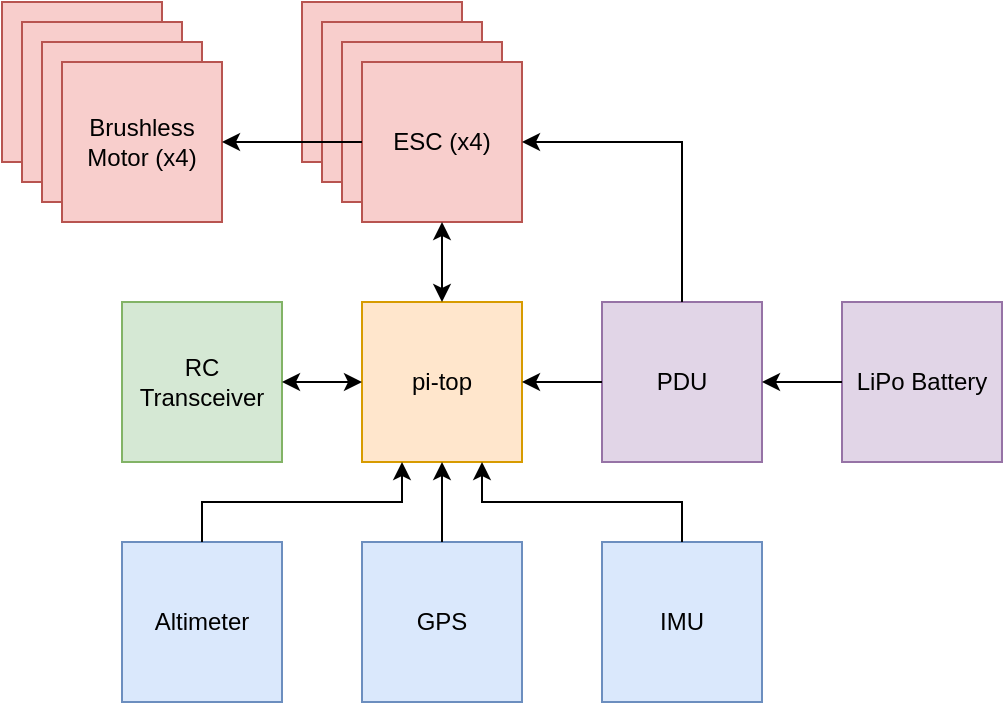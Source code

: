 <mxfile version="20.2.7" type="github">
  <diagram id="ONcVh2yizlOqIIvzixQH" name="Page-1">
    <mxGraphModel dx="1116" dy="739" grid="1" gridSize="10" guides="1" tooltips="1" connect="1" arrows="1" fold="1" page="1" pageScale="1" pageWidth="850" pageHeight="1100" math="0" shadow="0">
      <root>
        <mxCell id="0" />
        <mxCell id="1" parent="0" />
        <mxCell id="s_zpkIQjAnZvUBsgSC-1-1" value="pi-top" style="whiteSpace=wrap;html=1;aspect=fixed;fillColor=#ffe6cc;strokeColor=#d79b00;" vertex="1" parent="1">
          <mxGeometry x="400" y="320" width="80" height="80" as="geometry" />
        </mxCell>
        <mxCell id="s_zpkIQjAnZvUBsgSC-1-7" value="" style="group;" vertex="1" connectable="0" parent="1">
          <mxGeometry x="370" y="170" width="110" height="110" as="geometry" />
        </mxCell>
        <mxCell id="s_zpkIQjAnZvUBsgSC-1-3" value="" style="whiteSpace=wrap;html=1;aspect=fixed;fillColor=#f8cecc;strokeColor=#b85450;" vertex="1" parent="s_zpkIQjAnZvUBsgSC-1-7">
          <mxGeometry width="80" height="80" as="geometry" />
        </mxCell>
        <mxCell id="s_zpkIQjAnZvUBsgSC-1-4" value="" style="whiteSpace=wrap;html=1;aspect=fixed;fillColor=#f8cecc;strokeColor=#b85450;" vertex="1" parent="s_zpkIQjAnZvUBsgSC-1-7">
          <mxGeometry x="10" y="10" width="80" height="80" as="geometry" />
        </mxCell>
        <mxCell id="s_zpkIQjAnZvUBsgSC-1-5" value="" style="whiteSpace=wrap;html=1;aspect=fixed;fillColor=#f8cecc;strokeColor=#b85450;" vertex="1" parent="s_zpkIQjAnZvUBsgSC-1-7">
          <mxGeometry x="20" y="20" width="80" height="80" as="geometry" />
        </mxCell>
        <mxCell id="s_zpkIQjAnZvUBsgSC-1-6" value="ESC (x4)" style="whiteSpace=wrap;html=1;aspect=fixed;fillColor=#f8cecc;strokeColor=#b85450;" vertex="1" parent="s_zpkIQjAnZvUBsgSC-1-7">
          <mxGeometry x="30" y="30" width="80" height="80" as="geometry" />
        </mxCell>
        <mxCell id="s_zpkIQjAnZvUBsgSC-1-8" value="IMU" style="whiteSpace=wrap;html=1;aspect=fixed;fillColor=#dae8fc;strokeColor=#6c8ebf;" vertex="1" parent="1">
          <mxGeometry x="520" y="440" width="80" height="80" as="geometry" />
        </mxCell>
        <mxCell id="s_zpkIQjAnZvUBsgSC-1-9" value="GPS" style="whiteSpace=wrap;html=1;aspect=fixed;fillColor=#dae8fc;strokeColor=#6c8ebf;" vertex="1" parent="1">
          <mxGeometry x="400" y="440" width="80" height="80" as="geometry" />
        </mxCell>
        <mxCell id="s_zpkIQjAnZvUBsgSC-1-10" value="Altimeter" style="whiteSpace=wrap;html=1;aspect=fixed;fillColor=#dae8fc;strokeColor=#6c8ebf;" vertex="1" parent="1">
          <mxGeometry x="280" y="440" width="80" height="80" as="geometry" />
        </mxCell>
        <mxCell id="s_zpkIQjAnZvUBsgSC-1-11" value="" style="endArrow=classic;startArrow=classic;html=1;rounded=0;entryX=0.5;entryY=1;entryDx=0;entryDy=0;exitX=0.5;exitY=0;exitDx=0;exitDy=0;" edge="1" parent="1" source="s_zpkIQjAnZvUBsgSC-1-1" target="s_zpkIQjAnZvUBsgSC-1-6">
          <mxGeometry width="50" height="50" relative="1" as="geometry">
            <mxPoint x="400" y="400" as="sourcePoint" />
            <mxPoint x="450" y="350" as="targetPoint" />
          </mxGeometry>
        </mxCell>
        <mxCell id="s_zpkIQjAnZvUBsgSC-1-17" value="" style="group" vertex="1" connectable="0" parent="1">
          <mxGeometry x="220" y="170" width="110" height="110" as="geometry" />
        </mxCell>
        <mxCell id="s_zpkIQjAnZvUBsgSC-1-12" value="" style="whiteSpace=wrap;html=1;aspect=fixed;fillColor=#f8cecc;strokeColor=#b85450;" vertex="1" parent="s_zpkIQjAnZvUBsgSC-1-17">
          <mxGeometry width="80" height="80" as="geometry" />
        </mxCell>
        <mxCell id="s_zpkIQjAnZvUBsgSC-1-14" value="" style="whiteSpace=wrap;html=1;aspect=fixed;fillColor=#f8cecc;strokeColor=#b85450;" vertex="1" parent="s_zpkIQjAnZvUBsgSC-1-17">
          <mxGeometry x="10" y="10" width="80" height="80" as="geometry" />
        </mxCell>
        <mxCell id="s_zpkIQjAnZvUBsgSC-1-15" value="" style="whiteSpace=wrap;html=1;aspect=fixed;fillColor=#f8cecc;strokeColor=#b85450;" vertex="1" parent="s_zpkIQjAnZvUBsgSC-1-17">
          <mxGeometry x="20" y="20" width="80" height="80" as="geometry" />
        </mxCell>
        <mxCell id="s_zpkIQjAnZvUBsgSC-1-16" value="Brushless Motor (x4)" style="whiteSpace=wrap;html=1;aspect=fixed;fillColor=#f8cecc;strokeColor=#b85450;" vertex="1" parent="s_zpkIQjAnZvUBsgSC-1-17">
          <mxGeometry x="30" y="30" width="80" height="80" as="geometry" />
        </mxCell>
        <mxCell id="s_zpkIQjAnZvUBsgSC-1-18" value="" style="endArrow=classic;html=1;rounded=0;exitX=0;exitY=0.5;exitDx=0;exitDy=0;entryX=1;entryY=0.5;entryDx=0;entryDy=0;" edge="1" parent="1" source="s_zpkIQjAnZvUBsgSC-1-6" target="s_zpkIQjAnZvUBsgSC-1-16">
          <mxGeometry width="50" height="50" relative="1" as="geometry">
            <mxPoint x="400" y="400" as="sourcePoint" />
            <mxPoint x="340" y="270" as="targetPoint" />
          </mxGeometry>
        </mxCell>
        <mxCell id="s_zpkIQjAnZvUBsgSC-1-19" value="" style="endArrow=classic;html=1;rounded=0;exitX=0.5;exitY=0;exitDx=0;exitDy=0;entryX=0.5;entryY=1;entryDx=0;entryDy=0;" edge="1" parent="1" source="s_zpkIQjAnZvUBsgSC-1-9" target="s_zpkIQjAnZvUBsgSC-1-1">
          <mxGeometry width="50" height="50" relative="1" as="geometry">
            <mxPoint x="400" y="400" as="sourcePoint" />
            <mxPoint x="450" y="350" as="targetPoint" />
          </mxGeometry>
        </mxCell>
        <mxCell id="s_zpkIQjAnZvUBsgSC-1-20" value="" style="endArrow=classic;html=1;rounded=0;exitX=0.5;exitY=0;exitDx=0;exitDy=0;entryX=0.25;entryY=1;entryDx=0;entryDy=0;" edge="1" parent="1" source="s_zpkIQjAnZvUBsgSC-1-10" target="s_zpkIQjAnZvUBsgSC-1-1">
          <mxGeometry width="50" height="50" relative="1" as="geometry">
            <mxPoint x="400" y="400" as="sourcePoint" />
            <mxPoint x="450" y="350" as="targetPoint" />
            <Array as="points">
              <mxPoint x="320" y="420" />
              <mxPoint x="420" y="420" />
            </Array>
          </mxGeometry>
        </mxCell>
        <mxCell id="s_zpkIQjAnZvUBsgSC-1-21" value="" style="endArrow=classic;html=1;rounded=0;exitX=0.5;exitY=0;exitDx=0;exitDy=0;entryX=0.75;entryY=1;entryDx=0;entryDy=0;" edge="1" parent="1" source="s_zpkIQjAnZvUBsgSC-1-8" target="s_zpkIQjAnZvUBsgSC-1-1">
          <mxGeometry width="50" height="50" relative="1" as="geometry">
            <mxPoint x="330" y="450" as="sourcePoint" />
            <mxPoint x="430" y="410" as="targetPoint" />
            <Array as="points">
              <mxPoint x="560" y="420" />
              <mxPoint x="460" y="420" />
            </Array>
          </mxGeometry>
        </mxCell>
        <mxCell id="s_zpkIQjAnZvUBsgSC-1-22" value="RC Transceiver" style="whiteSpace=wrap;html=1;aspect=fixed;fillColor=#d5e8d4;strokeColor=#82b366;" vertex="1" parent="1">
          <mxGeometry x="280" y="320" width="80" height="80" as="geometry" />
        </mxCell>
        <mxCell id="s_zpkIQjAnZvUBsgSC-1-23" value="" style="endArrow=classic;startArrow=classic;html=1;rounded=0;entryX=1;entryY=0.5;entryDx=0;entryDy=0;exitX=0;exitY=0.5;exitDx=0;exitDy=0;" edge="1" parent="1" source="s_zpkIQjAnZvUBsgSC-1-1" target="s_zpkIQjAnZvUBsgSC-1-22">
          <mxGeometry width="50" height="50" relative="1" as="geometry">
            <mxPoint x="390" y="380" as="sourcePoint" />
            <mxPoint x="330" y="380" as="targetPoint" />
          </mxGeometry>
        </mxCell>
        <mxCell id="s_zpkIQjAnZvUBsgSC-1-24" value="PDU" style="whiteSpace=wrap;html=1;aspect=fixed;fillColor=#e1d5e7;strokeColor=#9673a6;" vertex="1" parent="1">
          <mxGeometry x="520" y="320" width="80" height="80" as="geometry" />
        </mxCell>
        <mxCell id="s_zpkIQjAnZvUBsgSC-1-25" value="" style="endArrow=classic;html=1;rounded=0;exitX=0;exitY=0.5;exitDx=0;exitDy=0;entryX=1;entryY=0.5;entryDx=0;entryDy=0;" edge="1" parent="1" source="s_zpkIQjAnZvUBsgSC-1-24" target="s_zpkIQjAnZvUBsgSC-1-1">
          <mxGeometry width="50" height="50" relative="1" as="geometry">
            <mxPoint x="400" y="390" as="sourcePoint" />
            <mxPoint x="450" y="340" as="targetPoint" />
          </mxGeometry>
        </mxCell>
        <mxCell id="s_zpkIQjAnZvUBsgSC-1-26" value="" style="endArrow=classic;html=1;rounded=0;exitX=0.5;exitY=0;exitDx=0;exitDy=0;" edge="1" parent="1" source="s_zpkIQjAnZvUBsgSC-1-24">
          <mxGeometry width="50" height="50" relative="1" as="geometry">
            <mxPoint x="570" y="370" as="sourcePoint" />
            <mxPoint x="480" y="240" as="targetPoint" />
            <Array as="points">
              <mxPoint x="560" y="240" />
            </Array>
          </mxGeometry>
        </mxCell>
        <mxCell id="s_zpkIQjAnZvUBsgSC-1-27" value="LiPo Battery" style="whiteSpace=wrap;html=1;aspect=fixed;fillColor=#e1d5e7;strokeColor=#9673a6;" vertex="1" parent="1">
          <mxGeometry x="640" y="320" width="80" height="80" as="geometry" />
        </mxCell>
        <mxCell id="s_zpkIQjAnZvUBsgSC-1-28" value="" style="endArrow=classic;html=1;rounded=0;exitX=0;exitY=0.5;exitDx=0;exitDy=0;entryX=1;entryY=0.5;entryDx=0;entryDy=0;" edge="1" parent="1" source="s_zpkIQjAnZvUBsgSC-1-27" target="s_zpkIQjAnZvUBsgSC-1-24">
          <mxGeometry width="50" height="50" relative="1" as="geometry">
            <mxPoint x="570" y="370" as="sourcePoint" />
            <mxPoint x="640" y="360" as="targetPoint" />
          </mxGeometry>
        </mxCell>
      </root>
    </mxGraphModel>
  </diagram>
</mxfile>
